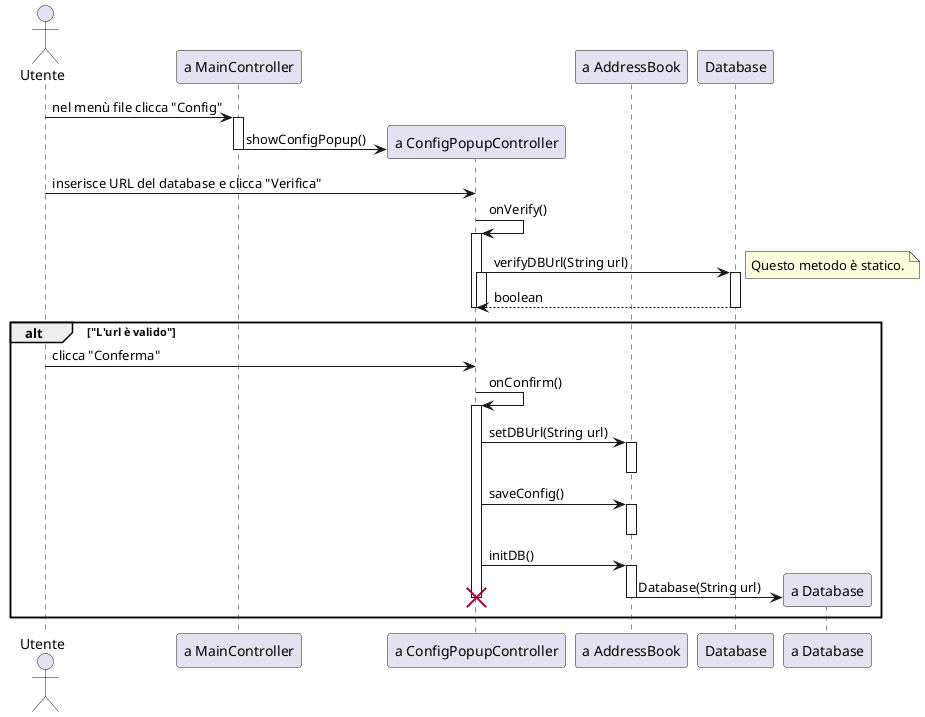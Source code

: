 @startuml Aggiunta Database
actor Utente as u
participant "a MainController" as mc
participant "a ConfigPopupController" as cpc
participant "a AddressBook" as ab
participant "Database" as sd
participant "a Database" as d

u -> mc : nel menù file clicca "Config"
activate mc
mc -> cpc ** : showConfigPopup()
deactivate mc
u -> cpc : inserisce URL del database e clicca "Verifica"
cpc -> cpc : onVerify()
activate cpc
cpc -> sd : verifyDBUrl(String url)
note right
    Questo metodo è statico.
end note
activate cpc
activate sd
sd --> cpc : boolean
deactivate sd
deactivate cpc
deactivate cpc
alt "L'url è valido"
    u -> cpc : clicca "Conferma"
    cpc -> cpc : onConfirm()
    activate cpc
    cpc -> ab : setDBUrl(String url)
    activate ab
    deactivate ab
    cpc -> ab : saveConfig()
    activate ab
    deactivate ab
    cpc -> ab : initDB()
    activate ab
    ab -> d ** : Database(String url)
    deactivate ab
    deactivate cpc
    destroy cpc
end
@enduml